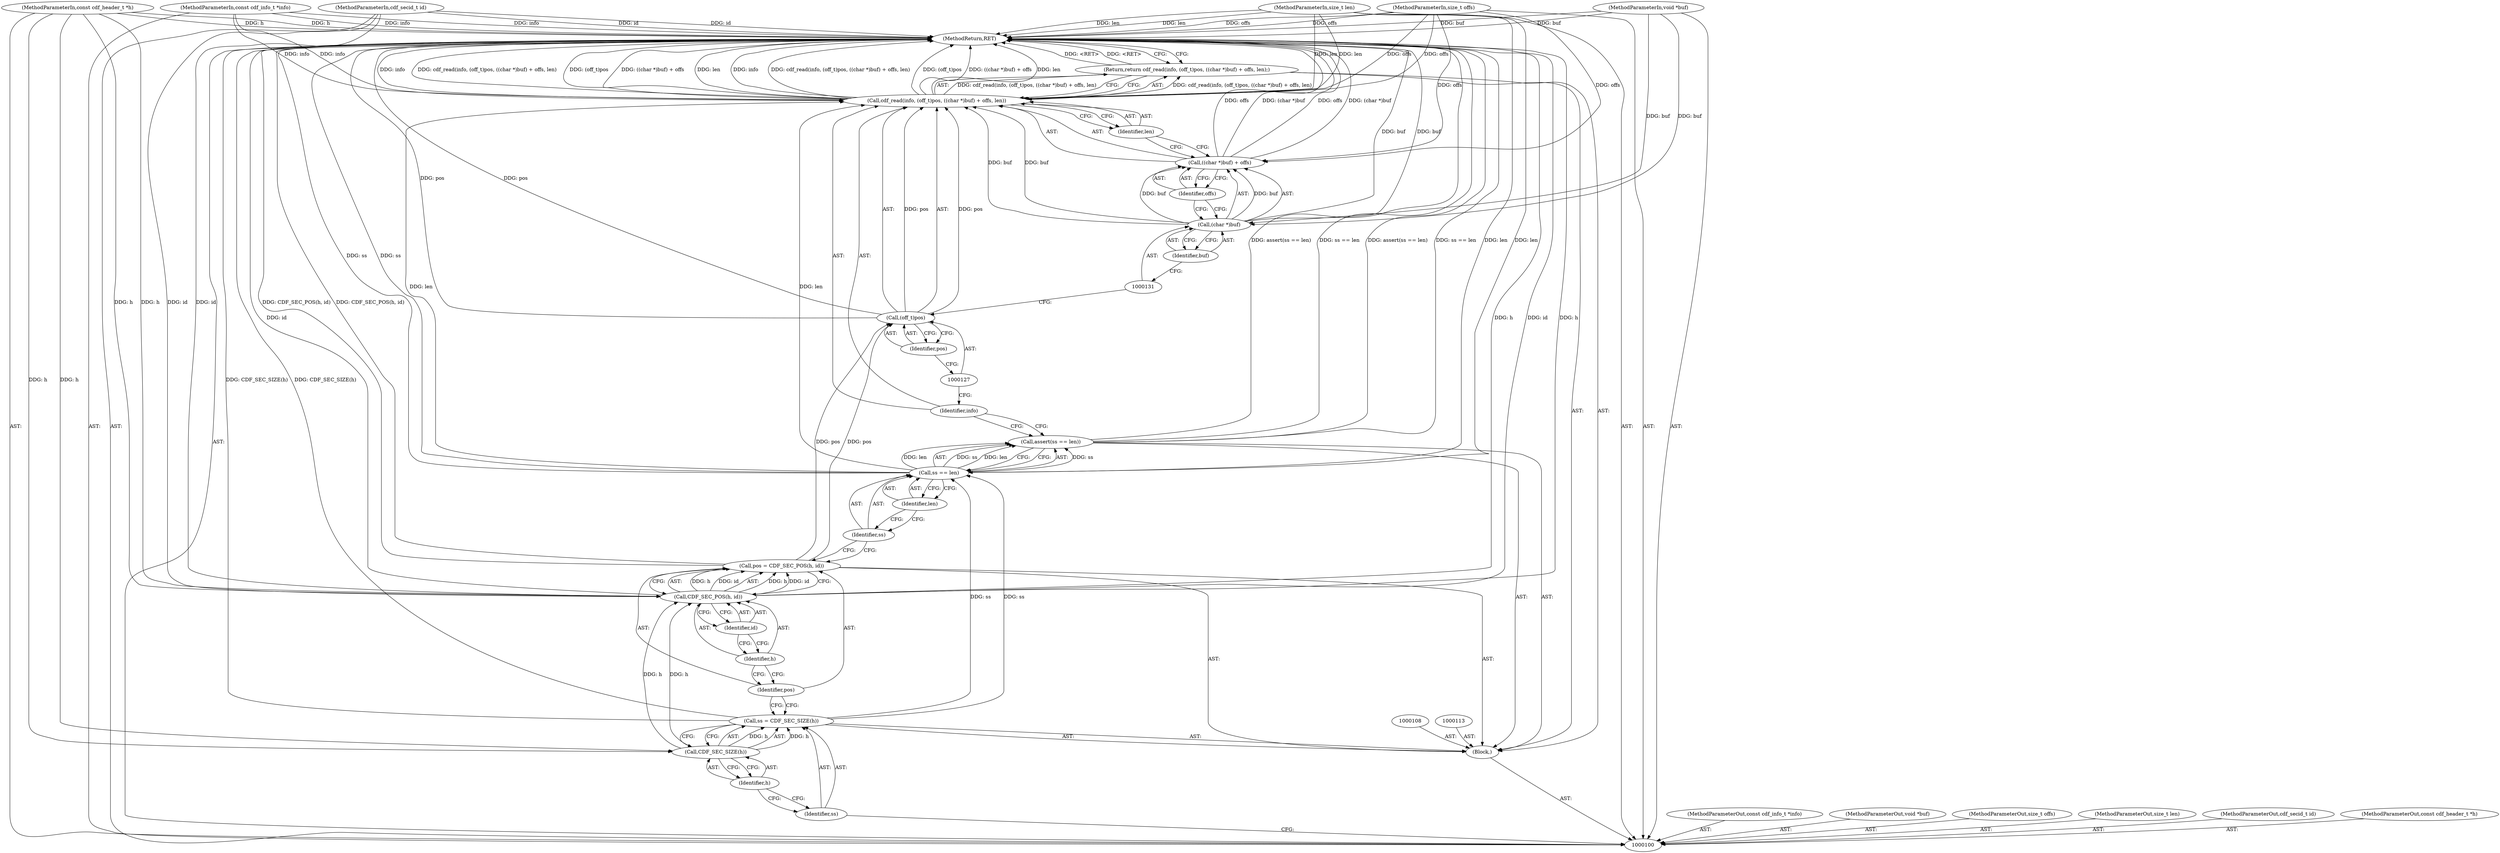 digraph "0_file_1859fdb4e67c49c463c4e0078054335cd46ba295_0" {
"1000135" [label="(MethodReturn,RET)"];
"1000101" [label="(MethodParameterIn,const cdf_info_t *info)"];
"1000184" [label="(MethodParameterOut,const cdf_info_t *info)"];
"1000102" [label="(MethodParameterIn,void *buf)"];
"1000185" [label="(MethodParameterOut,void *buf)"];
"1000103" [label="(MethodParameterIn,size_t offs)"];
"1000186" [label="(MethodParameterOut,size_t offs)"];
"1000104" [label="(MethodParameterIn,size_t len)"];
"1000187" [label="(MethodParameterOut,size_t len)"];
"1000106" [label="(MethodParameterIn,cdf_secid_t id)"];
"1000189" [label="(MethodParameterOut,cdf_secid_t id)"];
"1000105" [label="(MethodParameterIn,const cdf_header_t *h)"];
"1000188" [label="(MethodParameterOut,const cdf_header_t *h)"];
"1000107" [label="(Block,)"];
"1000111" [label="(Call,CDF_SEC_SIZE(h))"];
"1000112" [label="(Identifier,h)"];
"1000109" [label="(Call,ss = CDF_SEC_SIZE(h))"];
"1000110" [label="(Identifier,ss)"];
"1000116" [label="(Call,CDF_SEC_POS(h, id))"];
"1000117" [label="(Identifier,h)"];
"1000118" [label="(Identifier,id)"];
"1000114" [label="(Call,pos = CDF_SEC_POS(h, id))"];
"1000115" [label="(Identifier,pos)"];
"1000119" [label="(Call,assert(ss == len))"];
"1000122" [label="(Identifier,len)"];
"1000120" [label="(Call,ss == len)"];
"1000121" [label="(Identifier,ss)"];
"1000123" [label="(Return,return cdf_read(info, (off_t)pos, ((char *)buf) + offs, len);)"];
"1000125" [label="(Identifier,info)"];
"1000126" [label="(Call,(off_t)pos)"];
"1000128" [label="(Identifier,pos)"];
"1000129" [label="(Call,((char *)buf) + offs)"];
"1000130" [label="(Call,(char *)buf)"];
"1000132" [label="(Identifier,buf)"];
"1000133" [label="(Identifier,offs)"];
"1000134" [label="(Identifier,len)"];
"1000124" [label="(Call,cdf_read(info, (off_t)pos, ((char *)buf) + offs, len))"];
"1000135" -> "1000100"  [label="AST: "];
"1000135" -> "1000123"  [label="CFG: "];
"1000116" -> "1000135"  [label="DDG: h"];
"1000116" -> "1000135"  [label="DDG: id"];
"1000124" -> "1000135"  [label="DDG: info"];
"1000124" -> "1000135"  [label="DDG: cdf_read(info, (off_t)pos, ((char *)buf) + offs, len)"];
"1000124" -> "1000135"  [label="DDG: (off_t)pos"];
"1000124" -> "1000135"  [label="DDG: ((char *)buf) + offs"];
"1000124" -> "1000135"  [label="DDG: len"];
"1000104" -> "1000135"  [label="DDG: len"];
"1000105" -> "1000135"  [label="DDG: h"];
"1000130" -> "1000135"  [label="DDG: buf"];
"1000120" -> "1000135"  [label="DDG: ss"];
"1000126" -> "1000135"  [label="DDG: pos"];
"1000119" -> "1000135"  [label="DDG: assert(ss == len)"];
"1000119" -> "1000135"  [label="DDG: ss == len"];
"1000129" -> "1000135"  [label="DDG: (char *)buf"];
"1000129" -> "1000135"  [label="DDG: offs"];
"1000103" -> "1000135"  [label="DDG: offs"];
"1000102" -> "1000135"  [label="DDG: buf"];
"1000101" -> "1000135"  [label="DDG: info"];
"1000109" -> "1000135"  [label="DDG: CDF_SEC_SIZE(h)"];
"1000114" -> "1000135"  [label="DDG: CDF_SEC_POS(h, id)"];
"1000106" -> "1000135"  [label="DDG: id"];
"1000123" -> "1000135"  [label="DDG: <RET>"];
"1000101" -> "1000100"  [label="AST: "];
"1000101" -> "1000135"  [label="DDG: info"];
"1000101" -> "1000124"  [label="DDG: info"];
"1000184" -> "1000100"  [label="AST: "];
"1000102" -> "1000100"  [label="AST: "];
"1000102" -> "1000135"  [label="DDG: buf"];
"1000102" -> "1000130"  [label="DDG: buf"];
"1000185" -> "1000100"  [label="AST: "];
"1000103" -> "1000100"  [label="AST: "];
"1000103" -> "1000135"  [label="DDG: offs"];
"1000103" -> "1000124"  [label="DDG: offs"];
"1000103" -> "1000129"  [label="DDG: offs"];
"1000186" -> "1000100"  [label="AST: "];
"1000104" -> "1000100"  [label="AST: "];
"1000104" -> "1000135"  [label="DDG: len"];
"1000104" -> "1000120"  [label="DDG: len"];
"1000104" -> "1000124"  [label="DDG: len"];
"1000187" -> "1000100"  [label="AST: "];
"1000106" -> "1000100"  [label="AST: "];
"1000106" -> "1000135"  [label="DDG: id"];
"1000106" -> "1000116"  [label="DDG: id"];
"1000189" -> "1000100"  [label="AST: "];
"1000105" -> "1000100"  [label="AST: "];
"1000105" -> "1000135"  [label="DDG: h"];
"1000105" -> "1000111"  [label="DDG: h"];
"1000105" -> "1000116"  [label="DDG: h"];
"1000188" -> "1000100"  [label="AST: "];
"1000107" -> "1000100"  [label="AST: "];
"1000108" -> "1000107"  [label="AST: "];
"1000109" -> "1000107"  [label="AST: "];
"1000113" -> "1000107"  [label="AST: "];
"1000114" -> "1000107"  [label="AST: "];
"1000119" -> "1000107"  [label="AST: "];
"1000123" -> "1000107"  [label="AST: "];
"1000111" -> "1000109"  [label="AST: "];
"1000111" -> "1000112"  [label="CFG: "];
"1000112" -> "1000111"  [label="AST: "];
"1000109" -> "1000111"  [label="CFG: "];
"1000111" -> "1000109"  [label="DDG: h"];
"1000105" -> "1000111"  [label="DDG: h"];
"1000111" -> "1000116"  [label="DDG: h"];
"1000112" -> "1000111"  [label="AST: "];
"1000112" -> "1000110"  [label="CFG: "];
"1000111" -> "1000112"  [label="CFG: "];
"1000109" -> "1000107"  [label="AST: "];
"1000109" -> "1000111"  [label="CFG: "];
"1000110" -> "1000109"  [label="AST: "];
"1000111" -> "1000109"  [label="AST: "];
"1000115" -> "1000109"  [label="CFG: "];
"1000109" -> "1000135"  [label="DDG: CDF_SEC_SIZE(h)"];
"1000111" -> "1000109"  [label="DDG: h"];
"1000109" -> "1000120"  [label="DDG: ss"];
"1000110" -> "1000109"  [label="AST: "];
"1000110" -> "1000100"  [label="CFG: "];
"1000112" -> "1000110"  [label="CFG: "];
"1000116" -> "1000114"  [label="AST: "];
"1000116" -> "1000118"  [label="CFG: "];
"1000117" -> "1000116"  [label="AST: "];
"1000118" -> "1000116"  [label="AST: "];
"1000114" -> "1000116"  [label="CFG: "];
"1000116" -> "1000135"  [label="DDG: h"];
"1000116" -> "1000135"  [label="DDG: id"];
"1000116" -> "1000114"  [label="DDG: h"];
"1000116" -> "1000114"  [label="DDG: id"];
"1000111" -> "1000116"  [label="DDG: h"];
"1000105" -> "1000116"  [label="DDG: h"];
"1000106" -> "1000116"  [label="DDG: id"];
"1000117" -> "1000116"  [label="AST: "];
"1000117" -> "1000115"  [label="CFG: "];
"1000118" -> "1000117"  [label="CFG: "];
"1000118" -> "1000116"  [label="AST: "];
"1000118" -> "1000117"  [label="CFG: "];
"1000116" -> "1000118"  [label="CFG: "];
"1000114" -> "1000107"  [label="AST: "];
"1000114" -> "1000116"  [label="CFG: "];
"1000115" -> "1000114"  [label="AST: "];
"1000116" -> "1000114"  [label="AST: "];
"1000121" -> "1000114"  [label="CFG: "];
"1000114" -> "1000135"  [label="DDG: CDF_SEC_POS(h, id)"];
"1000116" -> "1000114"  [label="DDG: h"];
"1000116" -> "1000114"  [label="DDG: id"];
"1000114" -> "1000126"  [label="DDG: pos"];
"1000115" -> "1000114"  [label="AST: "];
"1000115" -> "1000109"  [label="CFG: "];
"1000117" -> "1000115"  [label="CFG: "];
"1000119" -> "1000107"  [label="AST: "];
"1000119" -> "1000120"  [label="CFG: "];
"1000120" -> "1000119"  [label="AST: "];
"1000125" -> "1000119"  [label="CFG: "];
"1000119" -> "1000135"  [label="DDG: assert(ss == len)"];
"1000119" -> "1000135"  [label="DDG: ss == len"];
"1000120" -> "1000119"  [label="DDG: ss"];
"1000120" -> "1000119"  [label="DDG: len"];
"1000122" -> "1000120"  [label="AST: "];
"1000122" -> "1000121"  [label="CFG: "];
"1000120" -> "1000122"  [label="CFG: "];
"1000120" -> "1000119"  [label="AST: "];
"1000120" -> "1000122"  [label="CFG: "];
"1000121" -> "1000120"  [label="AST: "];
"1000122" -> "1000120"  [label="AST: "];
"1000119" -> "1000120"  [label="CFG: "];
"1000120" -> "1000135"  [label="DDG: ss"];
"1000120" -> "1000119"  [label="DDG: ss"];
"1000120" -> "1000119"  [label="DDG: len"];
"1000109" -> "1000120"  [label="DDG: ss"];
"1000104" -> "1000120"  [label="DDG: len"];
"1000120" -> "1000124"  [label="DDG: len"];
"1000121" -> "1000120"  [label="AST: "];
"1000121" -> "1000114"  [label="CFG: "];
"1000122" -> "1000121"  [label="CFG: "];
"1000123" -> "1000107"  [label="AST: "];
"1000123" -> "1000124"  [label="CFG: "];
"1000124" -> "1000123"  [label="AST: "];
"1000135" -> "1000123"  [label="CFG: "];
"1000123" -> "1000135"  [label="DDG: <RET>"];
"1000124" -> "1000123"  [label="DDG: cdf_read(info, (off_t)pos, ((char *)buf) + offs, len)"];
"1000125" -> "1000124"  [label="AST: "];
"1000125" -> "1000119"  [label="CFG: "];
"1000127" -> "1000125"  [label="CFG: "];
"1000126" -> "1000124"  [label="AST: "];
"1000126" -> "1000128"  [label="CFG: "];
"1000127" -> "1000126"  [label="AST: "];
"1000128" -> "1000126"  [label="AST: "];
"1000131" -> "1000126"  [label="CFG: "];
"1000126" -> "1000135"  [label="DDG: pos"];
"1000126" -> "1000124"  [label="DDG: pos"];
"1000114" -> "1000126"  [label="DDG: pos"];
"1000128" -> "1000126"  [label="AST: "];
"1000128" -> "1000127"  [label="CFG: "];
"1000126" -> "1000128"  [label="CFG: "];
"1000129" -> "1000124"  [label="AST: "];
"1000129" -> "1000133"  [label="CFG: "];
"1000130" -> "1000129"  [label="AST: "];
"1000133" -> "1000129"  [label="AST: "];
"1000134" -> "1000129"  [label="CFG: "];
"1000129" -> "1000135"  [label="DDG: (char *)buf"];
"1000129" -> "1000135"  [label="DDG: offs"];
"1000130" -> "1000129"  [label="DDG: buf"];
"1000103" -> "1000129"  [label="DDG: offs"];
"1000130" -> "1000129"  [label="AST: "];
"1000130" -> "1000132"  [label="CFG: "];
"1000131" -> "1000130"  [label="AST: "];
"1000132" -> "1000130"  [label="AST: "];
"1000133" -> "1000130"  [label="CFG: "];
"1000130" -> "1000135"  [label="DDG: buf"];
"1000130" -> "1000124"  [label="DDG: buf"];
"1000130" -> "1000129"  [label="DDG: buf"];
"1000102" -> "1000130"  [label="DDG: buf"];
"1000132" -> "1000130"  [label="AST: "];
"1000132" -> "1000131"  [label="CFG: "];
"1000130" -> "1000132"  [label="CFG: "];
"1000133" -> "1000129"  [label="AST: "];
"1000133" -> "1000130"  [label="CFG: "];
"1000129" -> "1000133"  [label="CFG: "];
"1000134" -> "1000124"  [label="AST: "];
"1000134" -> "1000129"  [label="CFG: "];
"1000124" -> "1000134"  [label="CFG: "];
"1000124" -> "1000123"  [label="AST: "];
"1000124" -> "1000134"  [label="CFG: "];
"1000125" -> "1000124"  [label="AST: "];
"1000126" -> "1000124"  [label="AST: "];
"1000129" -> "1000124"  [label="AST: "];
"1000134" -> "1000124"  [label="AST: "];
"1000123" -> "1000124"  [label="CFG: "];
"1000124" -> "1000135"  [label="DDG: info"];
"1000124" -> "1000135"  [label="DDG: cdf_read(info, (off_t)pos, ((char *)buf) + offs, len)"];
"1000124" -> "1000135"  [label="DDG: (off_t)pos"];
"1000124" -> "1000135"  [label="DDG: ((char *)buf) + offs"];
"1000124" -> "1000135"  [label="DDG: len"];
"1000124" -> "1000123"  [label="DDG: cdf_read(info, (off_t)pos, ((char *)buf) + offs, len)"];
"1000101" -> "1000124"  [label="DDG: info"];
"1000126" -> "1000124"  [label="DDG: pos"];
"1000130" -> "1000124"  [label="DDG: buf"];
"1000103" -> "1000124"  [label="DDG: offs"];
"1000120" -> "1000124"  [label="DDG: len"];
"1000104" -> "1000124"  [label="DDG: len"];
}
